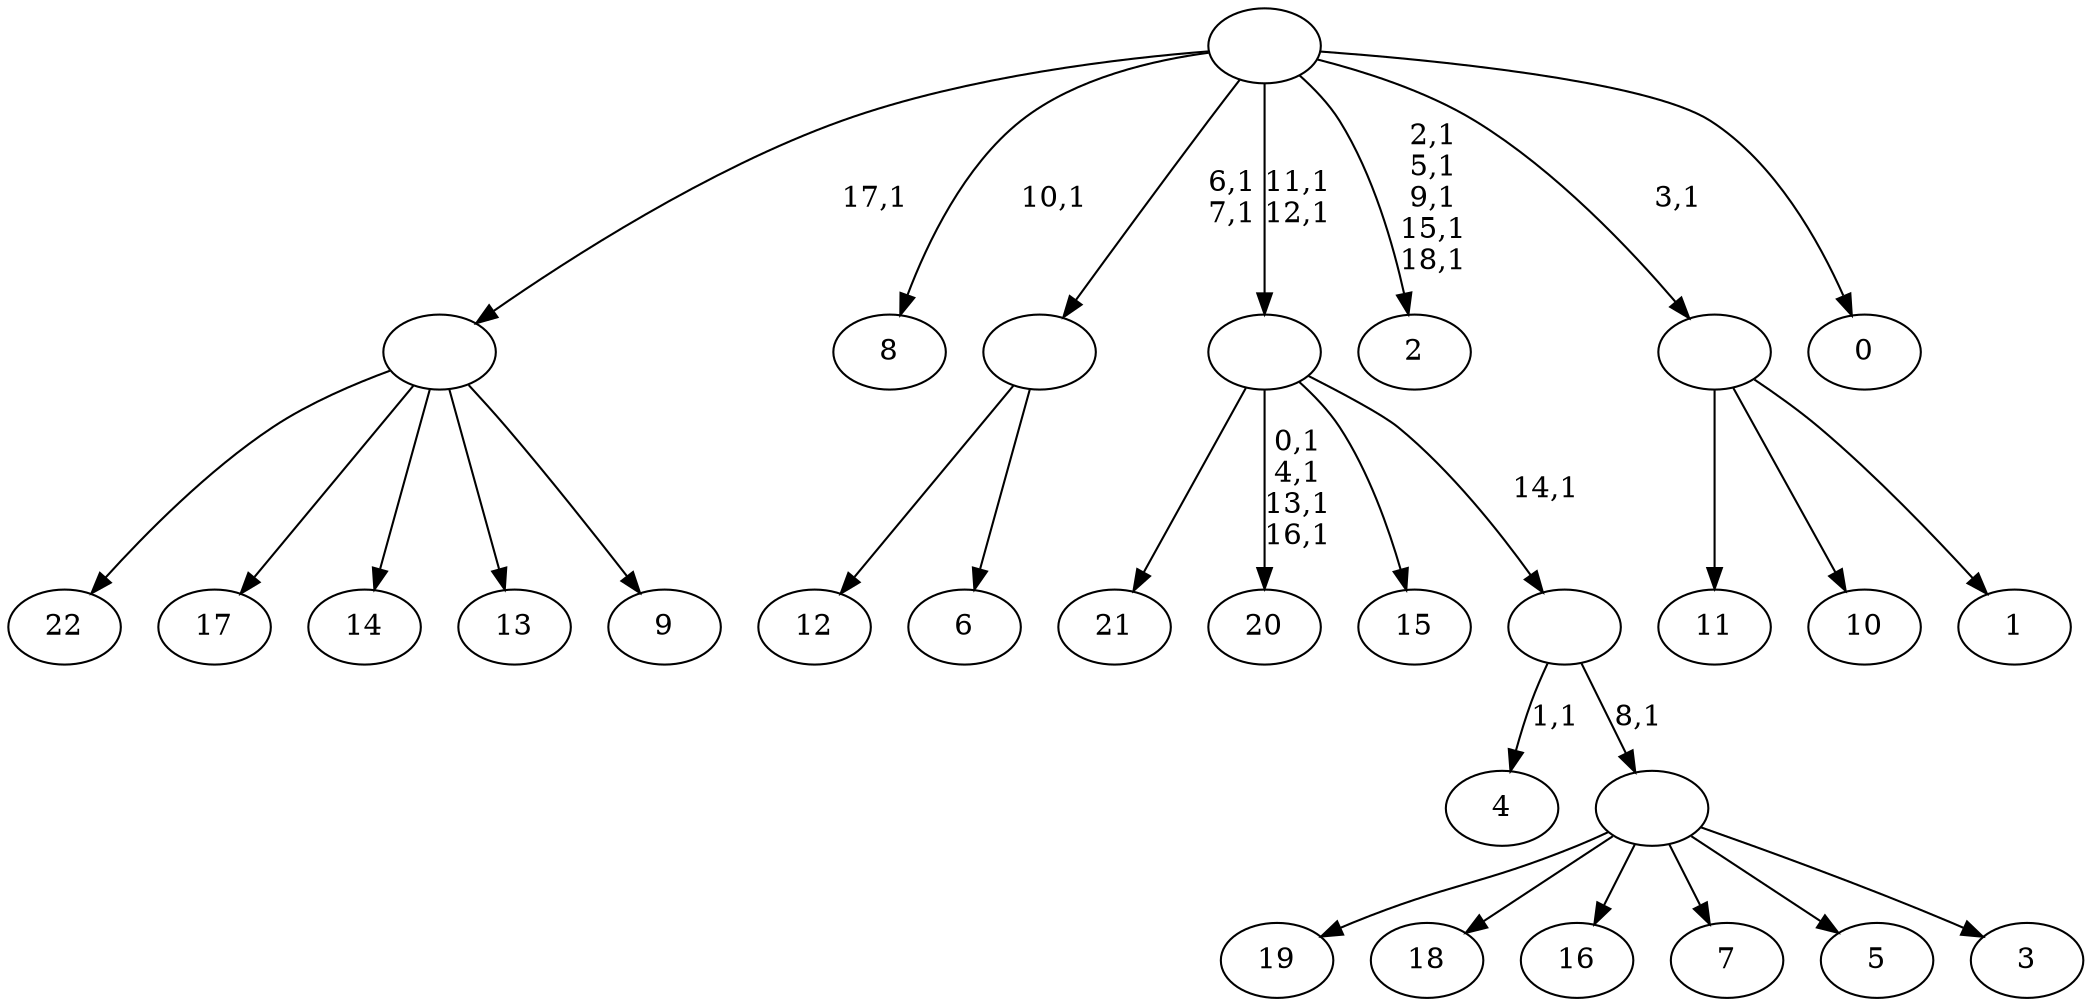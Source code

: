 digraph T {
	42 [label="22"]
	41 [label="21"]
	40 [label="20"]
	35 [label="19"]
	34 [label="18"]
	33 [label="17"]
	32 [label="16"]
	31 [label="15"]
	30 [label="14"]
	29 [label="13"]
	28 [label="12"]
	27 [label="11"]
	26 [label="10"]
	25 [label="9"]
	24 [label=""]
	23 [label="8"]
	21 [label="7"]
	20 [label="6"]
	19 [label=""]
	17 [label="5"]
	16 [label="4"]
	14 [label="3"]
	13 [label=""]
	12 [label=""]
	11 [label=""]
	9 [label="2"]
	3 [label="1"]
	2 [label=""]
	1 [label="0"]
	0 [label=""]
	24 -> 42 [label=""]
	24 -> 33 [label=""]
	24 -> 30 [label=""]
	24 -> 29 [label=""]
	24 -> 25 [label=""]
	19 -> 28 [label=""]
	19 -> 20 [label=""]
	13 -> 35 [label=""]
	13 -> 34 [label=""]
	13 -> 32 [label=""]
	13 -> 21 [label=""]
	13 -> 17 [label=""]
	13 -> 14 [label=""]
	12 -> 16 [label="1,1"]
	12 -> 13 [label="8,1"]
	11 -> 40 [label="0,1\n4,1\n13,1\n16,1"]
	11 -> 41 [label=""]
	11 -> 31 [label=""]
	11 -> 12 [label="14,1"]
	2 -> 27 [label=""]
	2 -> 26 [label=""]
	2 -> 3 [label=""]
	0 -> 9 [label="2,1\n5,1\n9,1\n15,1\n18,1"]
	0 -> 11 [label="11,1\n12,1"]
	0 -> 19 [label="6,1\n7,1"]
	0 -> 23 [label="10,1"]
	0 -> 24 [label="17,1"]
	0 -> 2 [label="3,1"]
	0 -> 1 [label=""]
}
